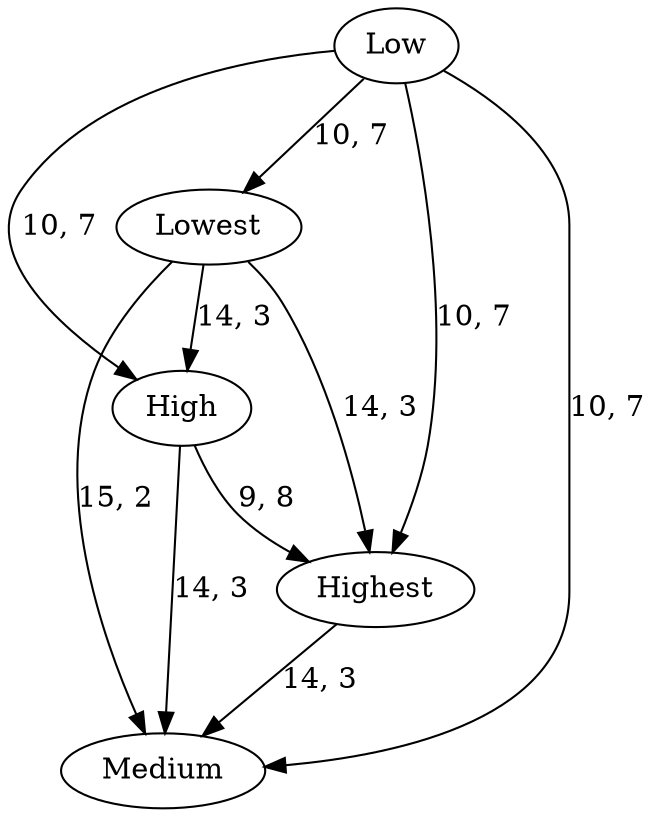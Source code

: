 digraph {
	Highest
	High
	Medium
	Low
	Lowest
	High -> Highest [label="9, 8" weight=9]
	Highest -> Medium [label="14, 3" weight=14]
	Low -> Highest [label="10, 7" weight=10]
	Lowest -> Highest [label="14, 3" weight=14]
	High -> Medium [label="14, 3" weight=14]
	Low -> High [label="10, 7" weight=10]
	Lowest -> High [label="14, 3" weight=14]
	Low -> Medium [label="10, 7" weight=10]
	Lowest -> Medium [label="15, 2" weight=15]
	Low -> Lowest [label="10, 7" weight=10]
}
